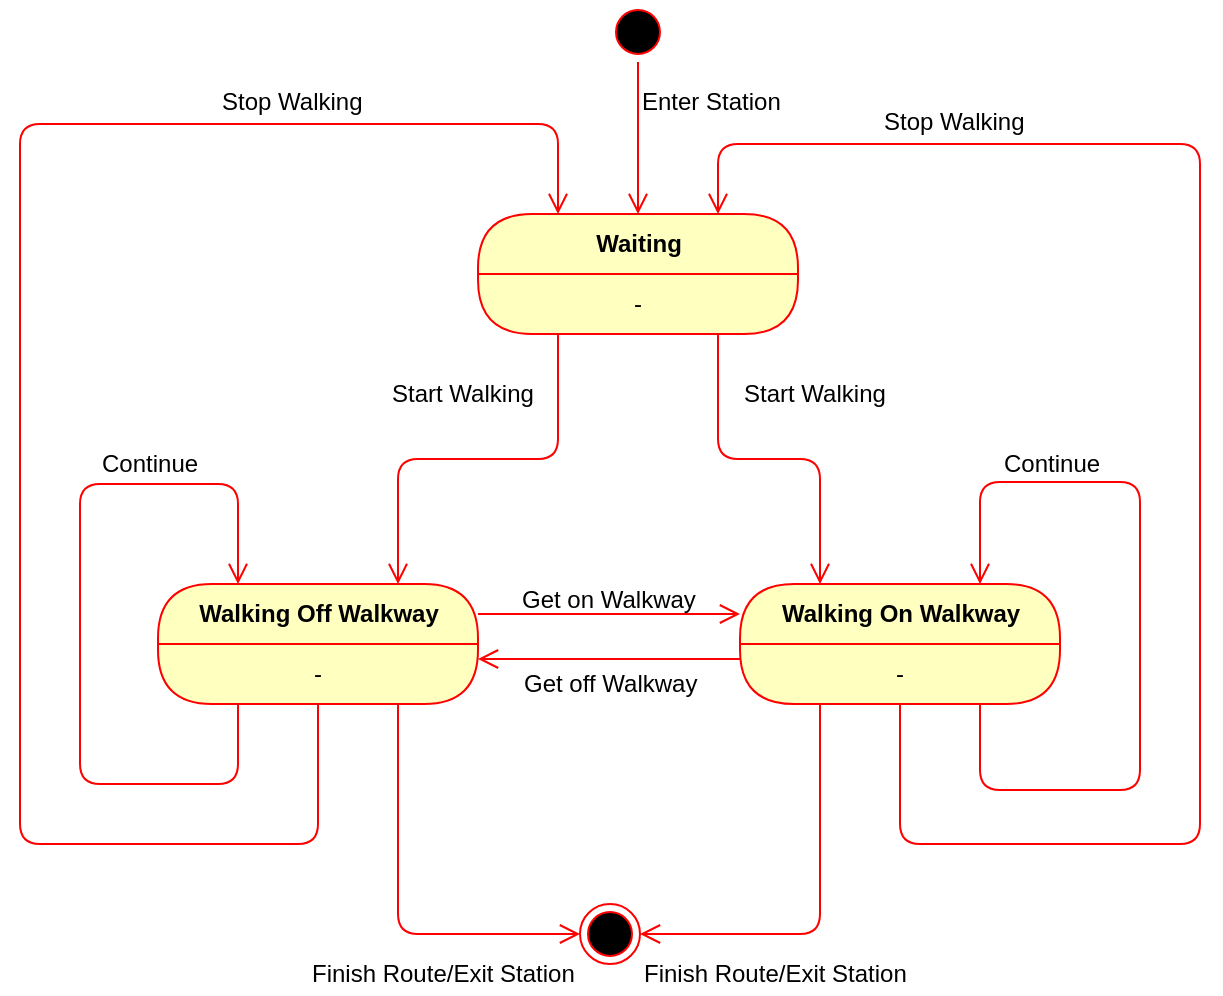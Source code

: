 <mxfile version="11.3.0" type="device" pages="1"><diagram id="cJr5kHUvFcMQNg8UCkup" name="Page-1"><mxGraphModel dx="1408" dy="748" grid="1" gridSize="10" guides="1" tooltips="1" connect="1" arrows="1" fold="1" page="1" pageScale="1" pageWidth="850" pageHeight="1100" math="0" shadow="0"><root><mxCell id="0"/><mxCell id="1" parent="0"/><mxCell id="nV1nb3dWLU74Lm1juFgL-1" value="" style="ellipse;html=1;shape=endState;fillColor=#000000;strokeColor=#ff0000;" vertex="1" parent="1"><mxGeometry x="410" y="460" width="30" height="30" as="geometry"/></mxCell><mxCell id="nV1nb3dWLU74Lm1juFgL-2" value="" style="ellipse;html=1;shape=startState;fillColor=#000000;strokeColor=#ff0000;" vertex="1" parent="1"><mxGeometry x="424" y="9" width="30" height="30" as="geometry"/></mxCell><mxCell id="nV1nb3dWLU74Lm1juFgL-3" value="" style="edgeStyle=orthogonalEdgeStyle;html=1;verticalAlign=bottom;endArrow=open;endSize=8;strokeColor=#ff0000;entryX=0.5;entryY=0;entryDx=0;entryDy=0;" edge="1" source="nV1nb3dWLU74Lm1juFgL-2" parent="1" target="nV1nb3dWLU74Lm1juFgL-14"><mxGeometry relative="1" as="geometry"><mxPoint x="439" y="115" as="targetPoint"/></mxGeometry></mxCell><mxCell id="nV1nb3dWLU74Lm1juFgL-14" value="Waiting" style="swimlane;html=1;fontStyle=1;align=center;verticalAlign=middle;childLayout=stackLayout;horizontal=1;startSize=30;horizontalStack=0;resizeParent=0;resizeLast=1;container=0;fontColor=#000000;collapsible=0;rounded=1;arcSize=30;strokeColor=#ff0000;fillColor=#ffffc0;swimlaneFillColor=#ffffc0;" vertex="1" parent="1"><mxGeometry x="359" y="115" width="160" height="60" as="geometry"/></mxCell><mxCell id="nV1nb3dWLU74Lm1juFgL-15" value="-" style="text;html=1;strokeColor=none;fillColor=none;align=center;verticalAlign=middle;spacingLeft=4;spacingRight=4;whiteSpace=wrap;overflow=hidden;rotatable=0;fontColor=#000000;" vertex="1" parent="nV1nb3dWLU74Lm1juFgL-14"><mxGeometry y="30" width="160" height="30" as="geometry"/></mxCell><mxCell id="nV1nb3dWLU74Lm1juFgL-16" value="" style="edgeStyle=orthogonalEdgeStyle;html=1;verticalAlign=bottom;endArrow=open;endSize=8;strokeColor=#ff0000;entryX=0.75;entryY=0;entryDx=0;entryDy=0;exitX=0.25;exitY=1;exitDx=0;exitDy=0;" edge="1" source="nV1nb3dWLU74Lm1juFgL-15" parent="1" target="nV1nb3dWLU74Lm1juFgL-18"><mxGeometry relative="1" as="geometry"><mxPoint x="439" y="230" as="targetPoint"/></mxGeometry></mxCell><mxCell id="nV1nb3dWLU74Lm1juFgL-17" value="Enter Station&lt;br&gt;" style="text;html=1;resizable=0;points=[];autosize=1;align=left;verticalAlign=top;spacingTop=-4;" vertex="1" parent="1"><mxGeometry x="439" y="49" width="80" height="20" as="geometry"/></mxCell><mxCell id="nV1nb3dWLU74Lm1juFgL-18" value="Walking Off Walkway" style="swimlane;html=1;fontStyle=1;align=center;verticalAlign=middle;childLayout=stackLayout;horizontal=1;startSize=30;horizontalStack=0;resizeParent=0;resizeLast=1;container=0;fontColor=#000000;collapsible=0;rounded=1;arcSize=30;strokeColor=#ff0000;fillColor=#ffffc0;swimlaneFillColor=#ffffc0;" vertex="1" parent="1"><mxGeometry x="199" y="300" width="160" height="60" as="geometry"/></mxCell><mxCell id="nV1nb3dWLU74Lm1juFgL-19" value="-" style="text;html=1;strokeColor=none;fillColor=none;align=center;verticalAlign=middle;spacingLeft=4;spacingRight=4;whiteSpace=wrap;overflow=hidden;rotatable=0;fontColor=#000000;" vertex="1" parent="nV1nb3dWLU74Lm1juFgL-18"><mxGeometry y="30" width="160" height="30" as="geometry"/></mxCell><mxCell id="nV1nb3dWLU74Lm1juFgL-24" value="" style="edgeStyle=orthogonalEdgeStyle;html=1;verticalAlign=bottom;endArrow=open;endSize=8;strokeColor=#ff0000;exitX=0.25;exitY=1;exitDx=0;exitDy=0;entryX=0.25;entryY=0;entryDx=0;entryDy=0;" edge="1" parent="nV1nb3dWLU74Lm1juFgL-18" source="nV1nb3dWLU74Lm1juFgL-19" target="nV1nb3dWLU74Lm1juFgL-18"><mxGeometry relative="1" as="geometry"><mxPoint x="-89" y="10" as="targetPoint"/><mxPoint x="21" y="-120" as="sourcePoint"/><Array as="points"><mxPoint x="40" y="100"/><mxPoint x="-39" y="100"/><mxPoint x="-39" y="-50"/><mxPoint x="40" y="-50"/></Array></mxGeometry></mxCell><mxCell id="nV1nb3dWLU74Lm1juFgL-20" value="Walking On Walkway" style="swimlane;html=1;fontStyle=1;align=center;verticalAlign=middle;childLayout=stackLayout;horizontal=1;startSize=30;horizontalStack=0;resizeParent=0;resizeLast=1;container=0;fontColor=#000000;collapsible=0;rounded=1;arcSize=30;strokeColor=#ff0000;fillColor=#ffffc0;swimlaneFillColor=#ffffc0;" vertex="1" parent="1"><mxGeometry x="490" y="300" width="160" height="60" as="geometry"/></mxCell><mxCell id="nV1nb3dWLU74Lm1juFgL-21" value="-" style="text;html=1;strokeColor=none;fillColor=none;align=center;verticalAlign=middle;spacingLeft=4;spacingRight=4;whiteSpace=wrap;overflow=hidden;rotatable=0;fontColor=#000000;" vertex="1" parent="nV1nb3dWLU74Lm1juFgL-20"><mxGeometry y="30" width="160" height="30" as="geometry"/></mxCell><mxCell id="nV1nb3dWLU74Lm1juFgL-25" value="" style="edgeStyle=orthogonalEdgeStyle;html=1;verticalAlign=bottom;endArrow=open;endSize=8;strokeColor=#ff0000;entryX=0.75;entryY=0;entryDx=0;entryDy=0;exitX=0.75;exitY=1;exitDx=0;exitDy=0;" edge="1" parent="nV1nb3dWLU74Lm1juFgL-20" source="nV1nb3dWLU74Lm1juFgL-21" target="nV1nb3dWLU74Lm1juFgL-20"><mxGeometry relative="1" as="geometry"><mxPoint x="90" y="-2.5" as="targetPoint"/><mxPoint x="240" y="57.5" as="sourcePoint"/><Array as="points"><mxPoint x="120" y="103"/><mxPoint x="200" y="103"/><mxPoint x="200" y="-51"/><mxPoint x="120" y="-51"/></Array></mxGeometry></mxCell><mxCell id="nV1nb3dWLU74Lm1juFgL-27" value="" style="edgeStyle=orthogonalEdgeStyle;html=1;verticalAlign=bottom;endArrow=open;endSize=8;strokeColor=#ff0000;exitX=1;exitY=0.25;exitDx=0;exitDy=0;entryX=0;entryY=0.25;entryDx=0;entryDy=0;" edge="1" parent="1" source="nV1nb3dWLU74Lm1juFgL-18" target="nV1nb3dWLU74Lm1juFgL-20"><mxGeometry relative="1" as="geometry"><mxPoint x="500" y="210" as="targetPoint"/><mxPoint x="420" y="220" as="sourcePoint"/></mxGeometry></mxCell><mxCell id="nV1nb3dWLU74Lm1juFgL-28" value="" style="edgeStyle=orthogonalEdgeStyle;html=1;verticalAlign=bottom;endArrow=open;endSize=8;strokeColor=#ff0000;entryX=1;entryY=0.25;entryDx=0;entryDy=0;exitX=0;exitY=0.25;exitDx=0;exitDy=0;" edge="1" parent="1" source="nV1nb3dWLU74Lm1juFgL-21" target="nV1nb3dWLU74Lm1juFgL-19"><mxGeometry relative="1" as="geometry"><mxPoint x="470" y="325" as="targetPoint"/><mxPoint x="380" y="370" as="sourcePoint"/></mxGeometry></mxCell><mxCell id="nV1nb3dWLU74Lm1juFgL-29" value="" style="edgeStyle=orthogonalEdgeStyle;html=1;verticalAlign=bottom;endArrow=open;endSize=8;strokeColor=#ff0000;exitX=0.5;exitY=1;exitDx=0;exitDy=0;entryX=0.25;entryY=0;entryDx=0;entryDy=0;" edge="1" parent="1" source="nV1nb3dWLU74Lm1juFgL-19" target="nV1nb3dWLU74Lm1juFgL-14"><mxGeometry relative="1" as="geometry"><mxPoint x="390" y="80" as="targetPoint"/><mxPoint x="454.5" y="460" as="sourcePoint"/><Array as="points"><mxPoint x="279" y="430"/><mxPoint x="130" y="430"/><mxPoint x="130" y="70"/><mxPoint x="399" y="70"/></Array></mxGeometry></mxCell><mxCell id="nV1nb3dWLU74Lm1juFgL-30" value="Start Walking" style="text;html=1;resizable=0;points=[];autosize=1;align=left;verticalAlign=top;spacingTop=-4;" vertex="1" parent="1"><mxGeometry x="314" y="195" width="90" height="20" as="geometry"/></mxCell><mxCell id="nV1nb3dWLU74Lm1juFgL-31" value="Continue&lt;br&gt;" style="text;html=1;resizable=0;points=[];autosize=1;align=left;verticalAlign=top;spacingTop=-4;" vertex="1" parent="1"><mxGeometry x="169" y="230" width="60" height="20" as="geometry"/></mxCell><mxCell id="nV1nb3dWLU74Lm1juFgL-34" value="Continue&lt;br&gt;" style="text;html=1;resizable=0;points=[];autosize=1;align=left;verticalAlign=top;spacingTop=-4;" vertex="1" parent="1"><mxGeometry x="620" y="230" width="60" height="20" as="geometry"/></mxCell><mxCell id="nV1nb3dWLU74Lm1juFgL-39" value="Get on Walkway&lt;br&gt;" style="text;html=1;resizable=0;points=[];autosize=1;align=left;verticalAlign=top;spacingTop=-4;" vertex="1" parent="1"><mxGeometry x="379" y="298" width="100" height="20" as="geometry"/></mxCell><mxCell id="nV1nb3dWLU74Lm1juFgL-40" value="Get off Walkway" style="text;html=1;resizable=0;points=[];autosize=1;align=left;verticalAlign=top;spacingTop=-4;" vertex="1" parent="1"><mxGeometry x="380" y="340" width="100" height="20" as="geometry"/></mxCell><mxCell id="nV1nb3dWLU74Lm1juFgL-41" value="" style="edgeStyle=orthogonalEdgeStyle;html=1;verticalAlign=bottom;endArrow=open;endSize=8;strokeColor=#ff0000;entryX=0.25;entryY=0;entryDx=0;entryDy=0;exitX=0.75;exitY=1;exitDx=0;exitDy=0;" edge="1" parent="1" source="nV1nb3dWLU74Lm1juFgL-15" target="nV1nb3dWLU74Lm1juFgL-20"><mxGeometry relative="1" as="geometry"><mxPoint x="289" y="310" as="targetPoint"/><mxPoint x="409" y="185" as="sourcePoint"/></mxGeometry></mxCell><mxCell id="nV1nb3dWLU74Lm1juFgL-42" value="Start Walking" style="text;html=1;resizable=0;points=[];autosize=1;align=left;verticalAlign=top;spacingTop=-4;" vertex="1" parent="1"><mxGeometry x="490" y="195" width="90" height="20" as="geometry"/></mxCell><mxCell id="nV1nb3dWLU74Lm1juFgL-44" value="Stop Walking&lt;br&gt;" style="text;html=1;resizable=0;points=[];autosize=1;align=left;verticalAlign=top;spacingTop=-4;" vertex="1" parent="1"><mxGeometry x="229" y="49" width="90" height="20" as="geometry"/></mxCell><mxCell id="nV1nb3dWLU74Lm1juFgL-45" value="" style="edgeStyle=orthogonalEdgeStyle;html=1;verticalAlign=bottom;endArrow=open;endSize=8;strokeColor=#ff0000;entryX=0.75;entryY=0;entryDx=0;entryDy=0;exitX=0.5;exitY=1;exitDx=0;exitDy=0;" edge="1" parent="1" source="nV1nb3dWLU74Lm1juFgL-21" target="nV1nb3dWLU74Lm1juFgL-14"><mxGeometry relative="1" as="geometry"><mxPoint x="409" y="125" as="targetPoint"/><mxPoint x="740" y="440" as="sourcePoint"/><Array as="points"><mxPoint x="570" y="430"/><mxPoint x="720" y="430"/><mxPoint x="720" y="80"/><mxPoint x="479" y="80"/></Array></mxGeometry></mxCell><mxCell id="nV1nb3dWLU74Lm1juFgL-46" value="Stop Walking&lt;br&gt;" style="text;html=1;resizable=0;points=[];autosize=1;align=left;verticalAlign=top;spacingTop=-4;" vertex="1" parent="1"><mxGeometry x="560" y="59" width="90" height="20" as="geometry"/></mxCell><mxCell id="nV1nb3dWLU74Lm1juFgL-47" value="" style="edgeStyle=orthogonalEdgeStyle;html=1;verticalAlign=bottom;endArrow=open;endSize=8;strokeColor=#ff0000;exitX=0.75;exitY=1;exitDx=0;exitDy=0;entryX=0;entryY=0.5;entryDx=0;entryDy=0;" edge="1" parent="1" source="nV1nb3dWLU74Lm1juFgL-19" target="nV1nb3dWLU74Lm1juFgL-1"><mxGeometry relative="1" as="geometry"><mxPoint x="420" y="570" as="targetPoint"/><mxPoint x="480" y="420" as="sourcePoint"/><Array as="points"><mxPoint x="319" y="475"/></Array></mxGeometry></mxCell><mxCell id="nV1nb3dWLU74Lm1juFgL-48" value="" style="edgeStyle=orthogonalEdgeStyle;html=1;verticalAlign=bottom;endArrow=open;endSize=8;strokeColor=#ff0000;exitX=0.25;exitY=1;exitDx=0;exitDy=0;entryX=1;entryY=0.5;entryDx=0;entryDy=0;" edge="1" parent="1" source="nV1nb3dWLU74Lm1juFgL-21" target="nV1nb3dWLU74Lm1juFgL-1"><mxGeometry relative="1" as="geometry"><mxPoint x="480" y="500" as="targetPoint"/><mxPoint x="329" y="370" as="sourcePoint"/><Array as="points"><mxPoint x="530" y="475"/></Array></mxGeometry></mxCell><mxCell id="nV1nb3dWLU74Lm1juFgL-54" value="Finish Route/Exit Station&lt;br&gt;" style="text;html=1;resizable=0;points=[];autosize=1;align=left;verticalAlign=top;spacingTop=-4;" vertex="1" parent="1"><mxGeometry x="440" y="485" width="150" height="20" as="geometry"/></mxCell><mxCell id="nV1nb3dWLU74Lm1juFgL-56" value="Finish Route/Exit Station&lt;br&gt;" style="text;html=1;resizable=0;points=[];autosize=1;align=left;verticalAlign=top;spacingTop=-4;" vertex="1" parent="1"><mxGeometry x="274" y="485" width="150" height="20" as="geometry"/></mxCell></root></mxGraphModel></diagram></mxfile>